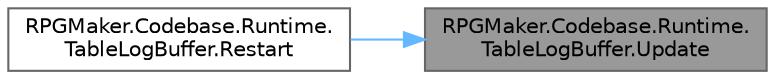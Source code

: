 digraph "RPGMaker.Codebase.Runtime.TableLogBuffer.Update"
{
 // LATEX_PDF_SIZE
  bgcolor="transparent";
  edge [fontname=Helvetica,fontsize=10,labelfontname=Helvetica,labelfontsize=10];
  node [fontname=Helvetica,fontsize=10,shape=box,height=0.2,width=0.4];
  rankdir="RL";
  Node1 [id="Node000001",label="RPGMaker.Codebase.Runtime.\lTableLogBuffer.Update",height=0.2,width=0.4,color="gray40", fillcolor="grey60", style="filled", fontcolor="black",tooltip=" "];
  Node1 -> Node2 [id="edge1_Node000001_Node000002",dir="back",color="steelblue1",style="solid",tooltip=" "];
  Node2 [id="Node000002",label="RPGMaker.Codebase.Runtime.\lTableLogBuffer.Restart",height=0.2,width=0.4,color="grey40", fillcolor="white", style="filled",URL="$d7/d54/class_r_p_g_maker_1_1_codebase_1_1_runtime_1_1_table_log_buffer.html#a0c01fcc975f3f3e12b4ab43c05e2b1bf",tooltip=" "];
}
